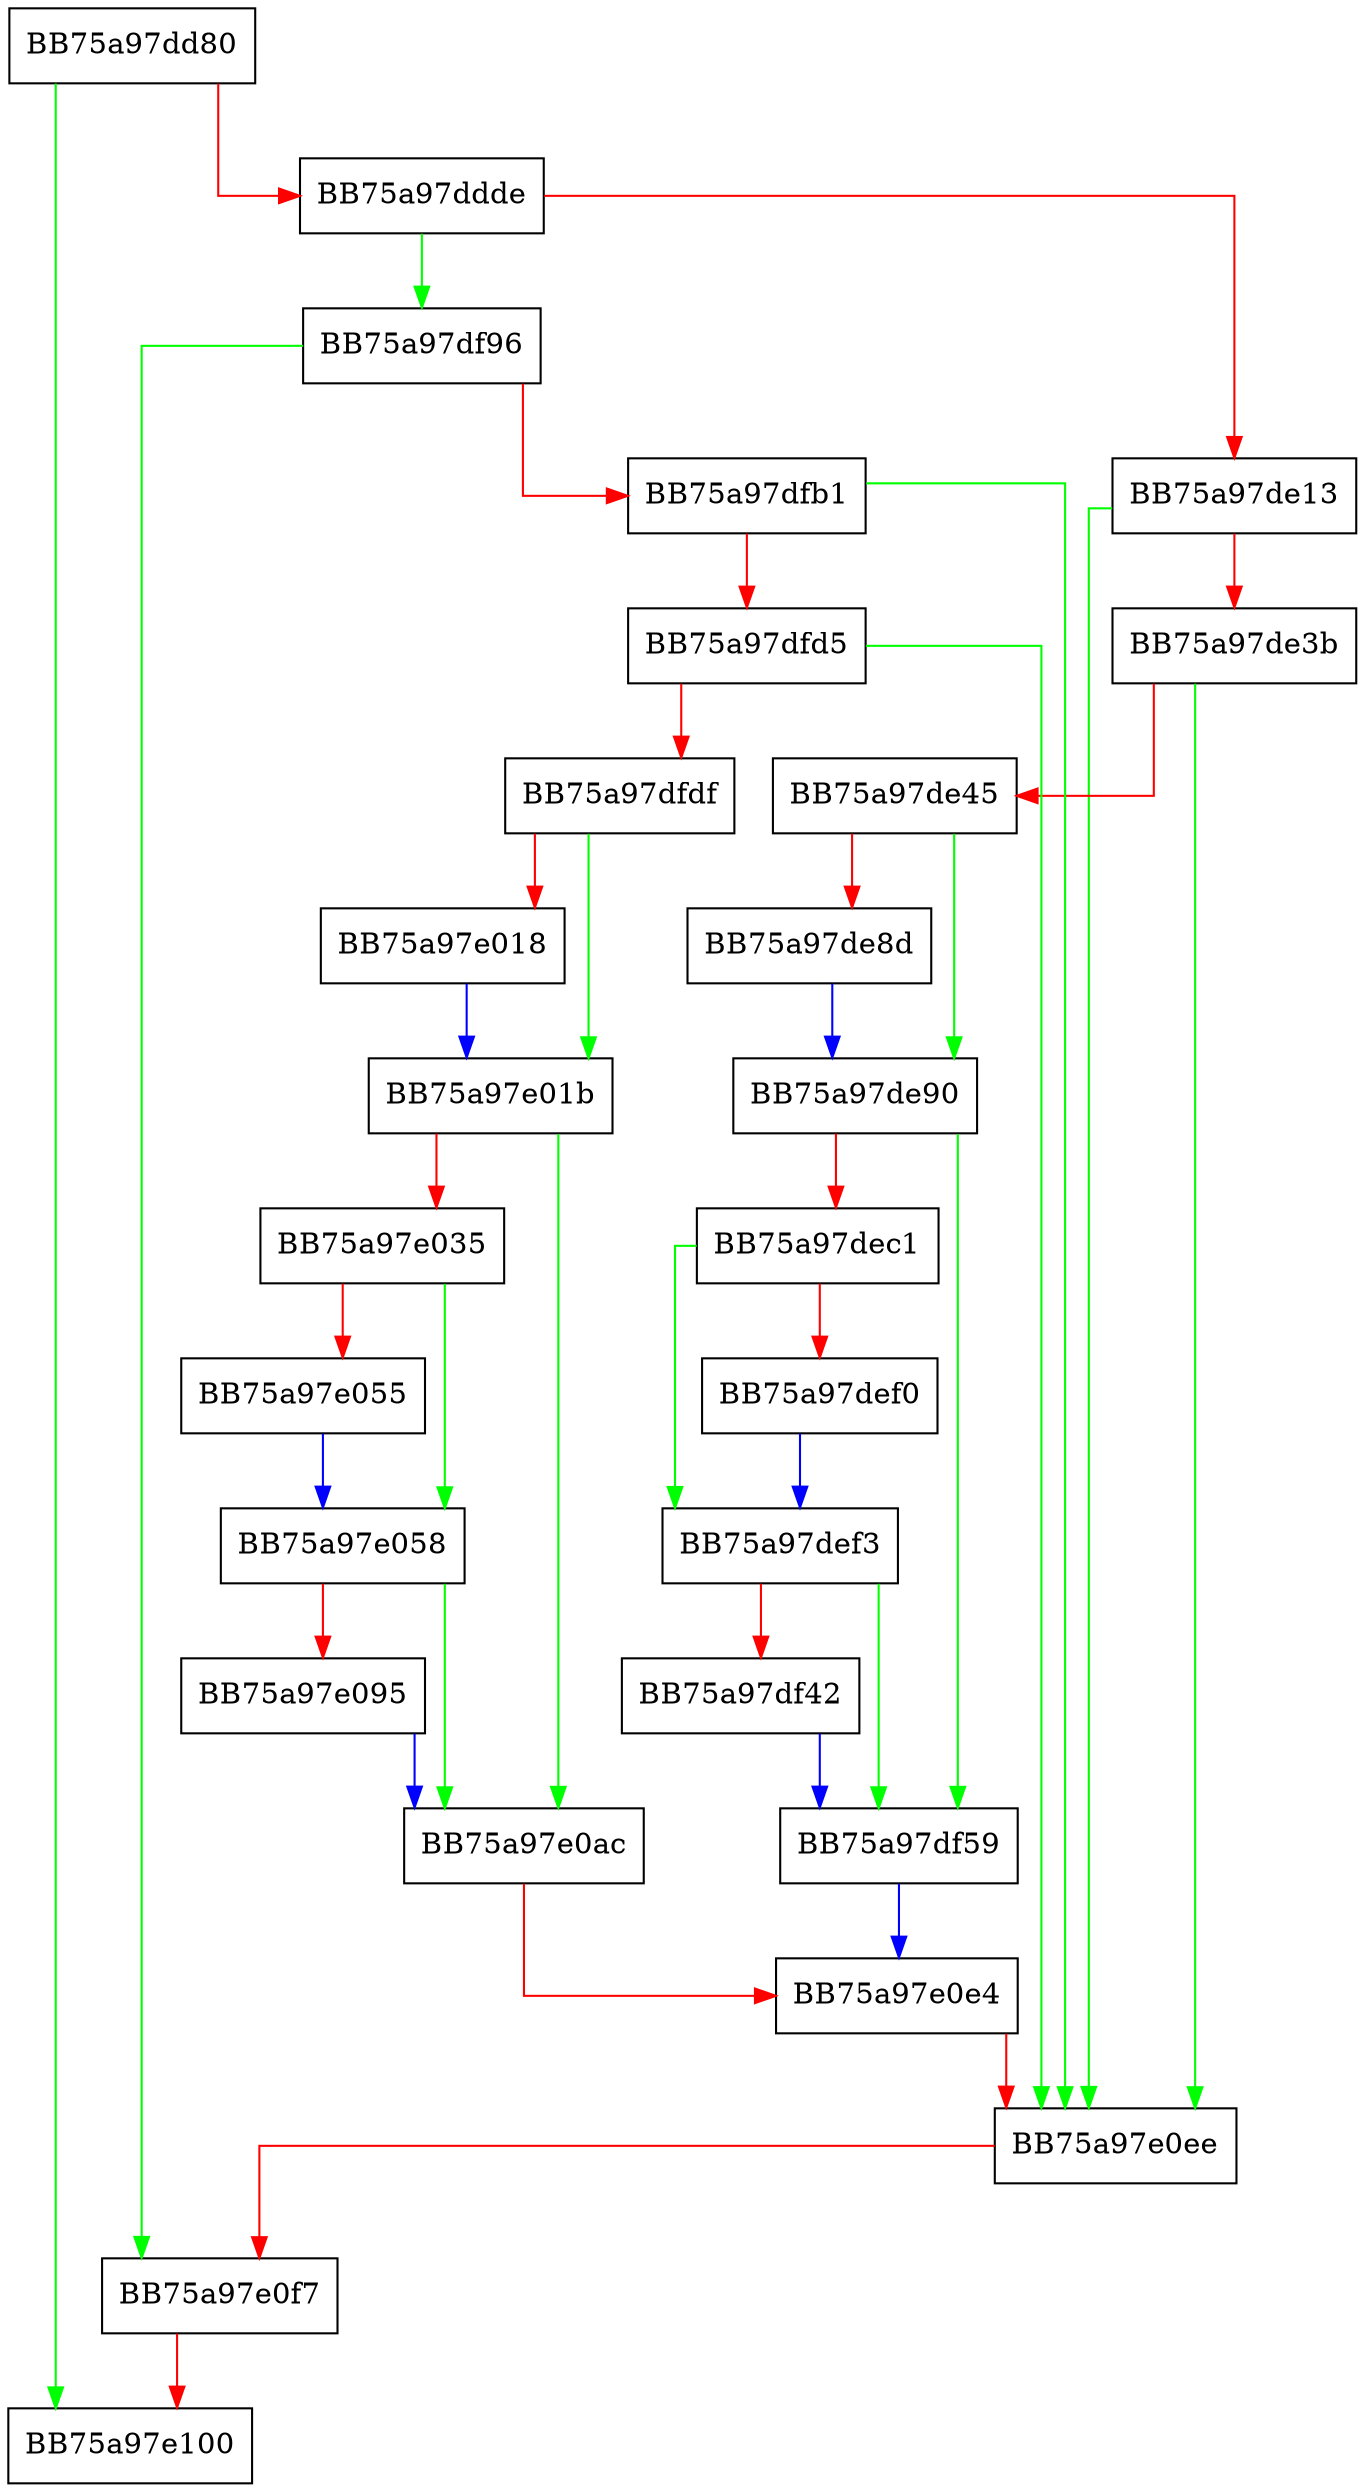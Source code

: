 digraph _make_processed_image_event {
  node [shape="box"];
  graph [splines=ortho];
  BB75a97dd80 -> BB75a97e100 [color="green"];
  BB75a97dd80 -> BB75a97ddde [color="red"];
  BB75a97ddde -> BB75a97df96 [color="green"];
  BB75a97ddde -> BB75a97de13 [color="red"];
  BB75a97de13 -> BB75a97e0ee [color="green"];
  BB75a97de13 -> BB75a97de3b [color="red"];
  BB75a97de3b -> BB75a97e0ee [color="green"];
  BB75a97de3b -> BB75a97de45 [color="red"];
  BB75a97de45 -> BB75a97de90 [color="green"];
  BB75a97de45 -> BB75a97de8d [color="red"];
  BB75a97de8d -> BB75a97de90 [color="blue"];
  BB75a97de90 -> BB75a97df59 [color="green"];
  BB75a97de90 -> BB75a97dec1 [color="red"];
  BB75a97dec1 -> BB75a97def3 [color="green"];
  BB75a97dec1 -> BB75a97def0 [color="red"];
  BB75a97def0 -> BB75a97def3 [color="blue"];
  BB75a97def3 -> BB75a97df59 [color="green"];
  BB75a97def3 -> BB75a97df42 [color="red"];
  BB75a97df42 -> BB75a97df59 [color="blue"];
  BB75a97df59 -> BB75a97e0e4 [color="blue"];
  BB75a97df96 -> BB75a97e0f7 [color="green"];
  BB75a97df96 -> BB75a97dfb1 [color="red"];
  BB75a97dfb1 -> BB75a97e0ee [color="green"];
  BB75a97dfb1 -> BB75a97dfd5 [color="red"];
  BB75a97dfd5 -> BB75a97e0ee [color="green"];
  BB75a97dfd5 -> BB75a97dfdf [color="red"];
  BB75a97dfdf -> BB75a97e01b [color="green"];
  BB75a97dfdf -> BB75a97e018 [color="red"];
  BB75a97e018 -> BB75a97e01b [color="blue"];
  BB75a97e01b -> BB75a97e0ac [color="green"];
  BB75a97e01b -> BB75a97e035 [color="red"];
  BB75a97e035 -> BB75a97e058 [color="green"];
  BB75a97e035 -> BB75a97e055 [color="red"];
  BB75a97e055 -> BB75a97e058 [color="blue"];
  BB75a97e058 -> BB75a97e0ac [color="green"];
  BB75a97e058 -> BB75a97e095 [color="red"];
  BB75a97e095 -> BB75a97e0ac [color="blue"];
  BB75a97e0ac -> BB75a97e0e4 [color="red"];
  BB75a97e0e4 -> BB75a97e0ee [color="red"];
  BB75a97e0ee -> BB75a97e0f7 [color="red"];
  BB75a97e0f7 -> BB75a97e100 [color="red"];
}